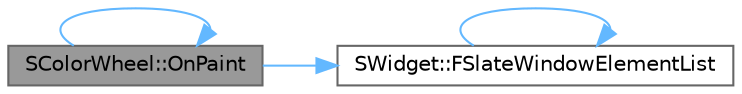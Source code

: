 digraph "SColorWheel::OnPaint"
{
 // INTERACTIVE_SVG=YES
 // LATEX_PDF_SIZE
  bgcolor="transparent";
  edge [fontname=Helvetica,fontsize=10,labelfontname=Helvetica,labelfontsize=10];
  node [fontname=Helvetica,fontsize=10,shape=box,height=0.2,width=0.4];
  rankdir="LR";
  Node1 [id="Node000001",label="SColorWheel::OnPaint",height=0.2,width=0.4,color="gray40", fillcolor="grey60", style="filled", fontcolor="black",tooltip="Overwritten from SWidget."];
  Node1 -> Node2 [id="edge1_Node000001_Node000002",color="steelblue1",style="solid",tooltip=" "];
  Node2 [id="Node000002",label="SWidget::FSlateWindowElementList",height=0.2,width=0.4,color="grey40", fillcolor="white", style="filled",URL="$dd/de2/classSWidget.html#a17288f3336aac803192bb8c148de9ef9",tooltip=" "];
  Node2 -> Node2 [id="edge2_Node000002_Node000002",color="steelblue1",style="solid",tooltip=" "];
  Node1 -> Node1 [id="edge3_Node000001_Node000001",color="steelblue1",style="solid",tooltip=" "];
}
